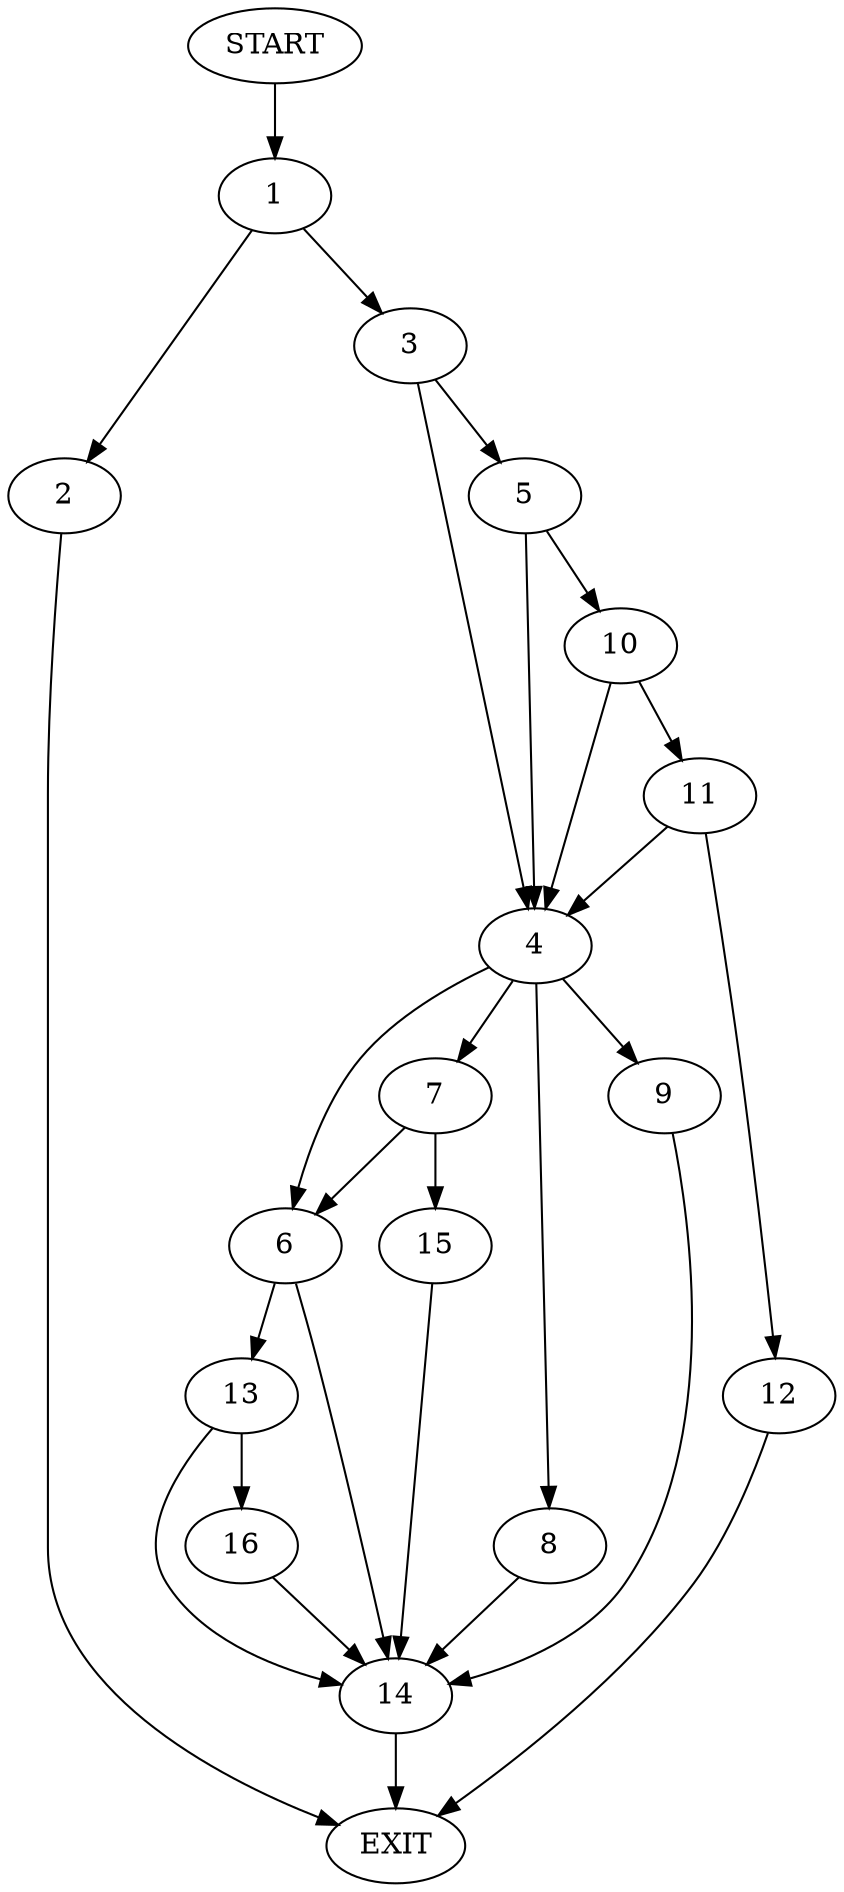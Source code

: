 digraph {
0 [label="START"]
17 [label="EXIT"]
0 -> 1
1 -> 2
1 -> 3
2 -> 17
3 -> 4
3 -> 5
4 -> 6
4 -> 7
4 -> 8
4 -> 9
5 -> 10
5 -> 4
10 -> 4
10 -> 11
11 -> 12
11 -> 4
12 -> 17
6 -> 13
6 -> 14
9 -> 14
7 -> 6
7 -> 15
8 -> 14
14 -> 17
15 -> 14
13 -> 14
13 -> 16
16 -> 14
}
